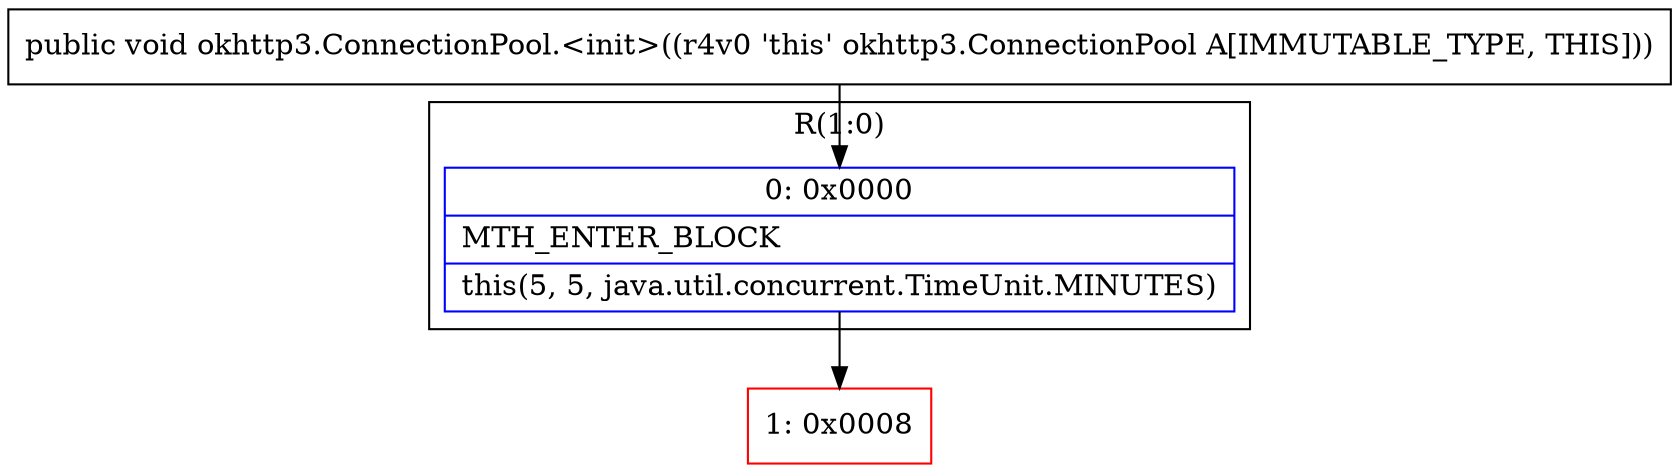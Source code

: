 digraph "CFG forokhttp3.ConnectionPool.\<init\>()V" {
subgraph cluster_Region_346006935 {
label = "R(1:0)";
node [shape=record,color=blue];
Node_0 [shape=record,label="{0\:\ 0x0000|MTH_ENTER_BLOCK\l|this(5, 5, java.util.concurrent.TimeUnit.MINUTES)\l}"];
}
Node_1 [shape=record,color=red,label="{1\:\ 0x0008}"];
MethodNode[shape=record,label="{public void okhttp3.ConnectionPool.\<init\>((r4v0 'this' okhttp3.ConnectionPool A[IMMUTABLE_TYPE, THIS])) }"];
MethodNode -> Node_0;
Node_0 -> Node_1;
}

